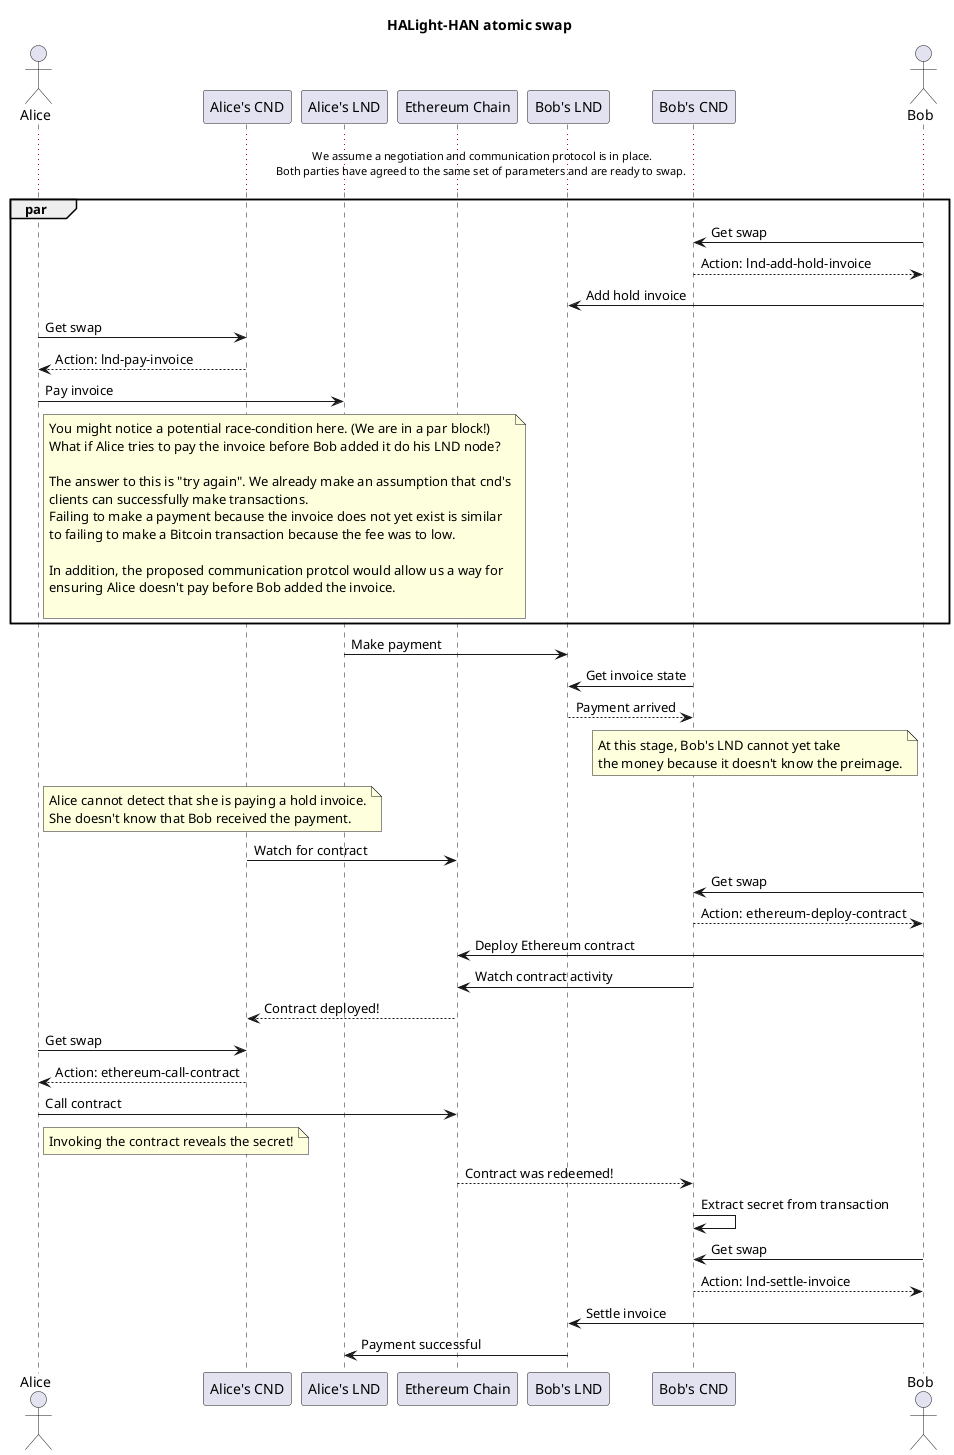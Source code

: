 @startuml

title HALight-HAN atomic swap

actor Alice as a

participant "Alice's CND" as ac
participant "Alice's LND" as al

participant "Ethereum Chain" as eth

participant "Bob's LND" as bl
participant "Bob's CND" as bc

actor Bob as b

... We assume a negotiation and communication protocol is in place.\n \
Both parties have agreed to the same set of parameters and are ready to swap. ...

par

b->bc: Get swap
bc-->b: Action: lnd-add-hold-invoice
b->bl: Add hold invoice

a->ac: Get swap
ac-->a: Action: lnd-pay-invoice
a->al: Pay invoice

note right a
You might notice a potential race-condition here. (We are in a par block!)
What if Alice tries to pay the invoice before Bob added it do his LND node?

The answer to this is "try again". We already make an assumption that cnd's
clients can successfully make transactions.
Failing to make a payment because the invoice does not yet exist is similar
to failing to make a Bitcoin transaction because the fee was to low.

In addition, the proposed communication protcol would allow us a way for
ensuring Alice doesn't pay before Bob added the invoice.

end note

end

al->bl: Make payment

bc->bl: Get invoice state
bl-->bc: Payment arrived

note left of b
At this stage, Bob's LND cannot yet take
the money because it doesn't know the preimage.
end note

note right of a
Alice cannot detect that she is paying a hold invoice.
She doesn't know that Bob received the payment.
end note

ac->eth: Watch for contract

b->bc: Get swap
bc-->b: Action: ethereum-deploy-contract
b->eth: Deploy Ethereum contract
bc->eth: Watch contract activity

eth-->ac: Contract deployed!

a->ac: Get swap
ac-->a: Action: ethereum-call-contract

a->eth: Call contract

note right of a
Invoking the contract reveals the secret!
end note

eth-->bc: Contract was redeemed!

bc->bc: Extract secret from transaction

b->bc: Get swap
bc-->b: Action: lnd-settle-invoice

b->bl: Settle invoice

bl->al: Payment successful

@enduml
